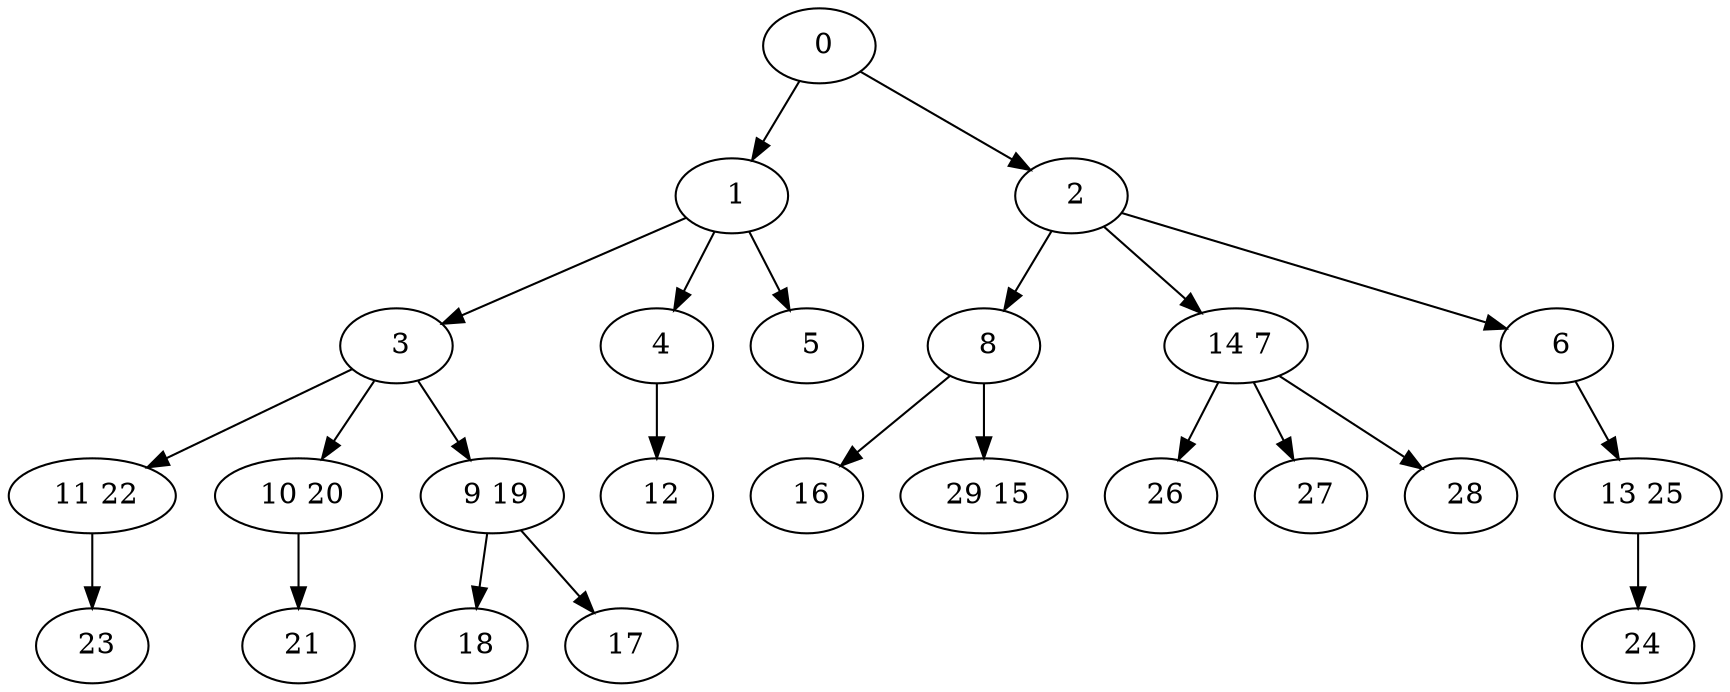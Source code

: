 digraph mytree {
" 0" -> " 1";
" 0" -> " 2";
" 1" -> " 3";
" 1" -> " 4";
" 1" -> " 5";
" 2" -> " 8";
" 2" -> " 14 7";
" 2" -> " 6";
" 3" -> " 11 22";
" 3" -> " 10 20";
" 3" -> " 9 19";
" 4" -> " 12";
" 5";
" 8" -> " 16";
" 8" -> " 29 15";
" 14 7" -> " 26";
" 14 7" -> " 27";
" 14 7" -> " 28";
" 13 25" -> " 24";
" 6" -> " 13 25";
" 11 22" -> " 23";
" 10 20" -> " 21";
" 9 19" -> " 18";
" 9 19" -> " 17";
" 12";
" 16";
" 29 15";
" 23";
" 21";
" 18";
" 26";
" 27";
" 28";
" 17";
" 24";
}
